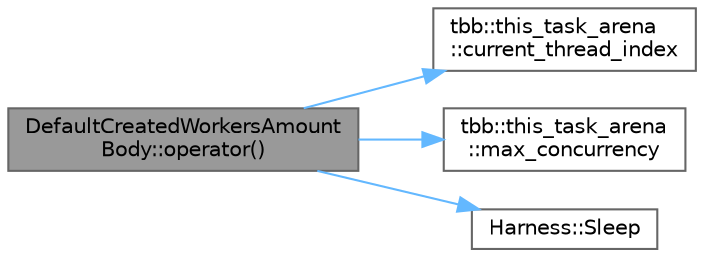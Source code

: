 digraph "DefaultCreatedWorkersAmountBody::operator()"
{
 // LATEX_PDF_SIZE
  bgcolor="transparent";
  edge [fontname=Helvetica,fontsize=10,labelfontname=Helvetica,labelfontsize=10];
  node [fontname=Helvetica,fontsize=10,shape=box,height=0.2,width=0.4];
  rankdir="LR";
  Node1 [id="Node000001",label="DefaultCreatedWorkersAmount\lBody::operator()",height=0.2,width=0.4,color="gray40", fillcolor="grey60", style="filled", fontcolor="black",tooltip=" "];
  Node1 -> Node2 [id="edge4_Node000001_Node000002",color="steelblue1",style="solid",tooltip=" "];
  Node2 [id="Node000002",label="tbb::this_task_arena\l::current_thread_index",height=0.2,width=0.4,color="grey40", fillcolor="white", style="filled",URL="$namespacetbb_1_1this__task__arena.html#a3ab8c42906cedb6fc3e088097e8639ea",tooltip="Returns the index, aka slot number, of the calling thread in its current arena"];
  Node1 -> Node3 [id="edge5_Node000001_Node000003",color="steelblue1",style="solid",tooltip=" "];
  Node3 [id="Node000003",label="tbb::this_task_arena\l::max_concurrency",height=0.2,width=0.4,color="grey40", fillcolor="white", style="filled",URL="$namespacetbb_1_1this__task__arena.html#a652d64f8cc3fd6d74822bad155cbd63d",tooltip="Returns the maximal number of threads that can work inside the arena"];
  Node1 -> Node4 [id="edge6_Node000001_Node000004",color="steelblue1",style="solid",tooltip=" "];
  Node4 [id="Node000004",label="Harness::Sleep",height=0.2,width=0.4,color="grey40", fillcolor="white", style="filled",URL="$namespace_harness.html#a6109bacdcb4cd184d842b933d7fb18a4",tooltip=" "];
}
